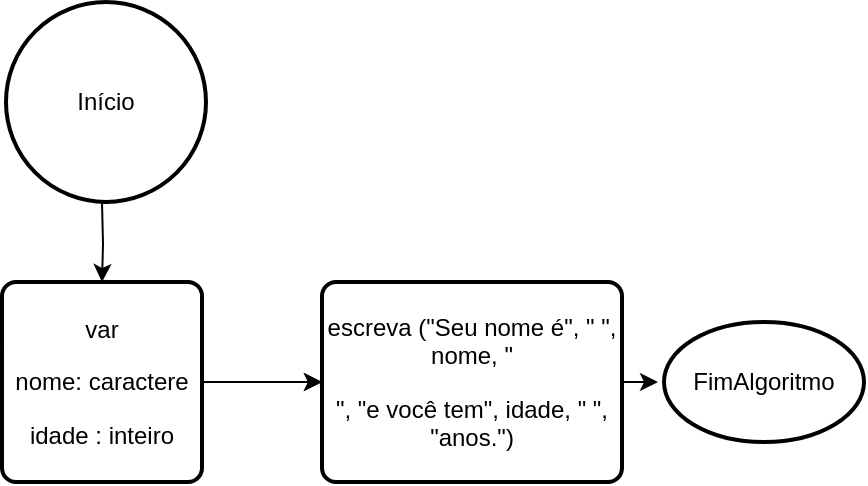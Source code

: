 <mxfile version="21.0.2" type="github">
  <diagram name="Page-1" id="DgW6Wv5wmXis6IikO1kk">
    <mxGraphModel dx="1290" dy="573" grid="1" gridSize="10" guides="1" tooltips="1" connect="1" arrows="1" fold="1" page="1" pageScale="1" pageWidth="850" pageHeight="1100" math="0" shadow="0">
      <root>
        <mxCell id="0" />
        <mxCell id="1" parent="0" />
        <mxCell id="_nZEtKebiJ_Cd3WZfdzX-1" style="edgeStyle=orthogonalEdgeStyle;rounded=0;orthogonalLoop=1;jettySize=auto;html=1;exitX=0.5;exitY=1;exitDx=0;exitDy=0;exitPerimeter=0;entryX=0.5;entryY=0;entryDx=0;entryDy=0;" edge="1" parent="1" target="_nZEtKebiJ_Cd3WZfdzX-3">
          <mxGeometry relative="1" as="geometry">
            <mxPoint x="210" y="150" as="sourcePoint" />
          </mxGeometry>
        </mxCell>
        <mxCell id="_nZEtKebiJ_Cd3WZfdzX-2" style="edgeStyle=orthogonalEdgeStyle;rounded=0;orthogonalLoop=1;jettySize=auto;html=1;exitX=1;exitY=0.5;exitDx=0;exitDy=0;" edge="1" parent="1" source="_nZEtKebiJ_Cd3WZfdzX-3" target="_nZEtKebiJ_Cd3WZfdzX-5">
          <mxGeometry relative="1" as="geometry" />
        </mxCell>
        <mxCell id="_nZEtKebiJ_Cd3WZfdzX-10" value="" style="edgeStyle=orthogonalEdgeStyle;rounded=0;orthogonalLoop=1;jettySize=auto;html=1;" edge="1" parent="1" source="_nZEtKebiJ_Cd3WZfdzX-3" target="_nZEtKebiJ_Cd3WZfdzX-5">
          <mxGeometry relative="1" as="geometry" />
        </mxCell>
        <mxCell id="_nZEtKebiJ_Cd3WZfdzX-3" value="&lt;p class=&quot;MsoNormal&quot;&gt;var&lt;/p&gt;&lt;p class=&quot;MsoNormal&quot;&gt;&lt;span style=&quot;background-color: initial;&quot;&gt;nome: caractere&lt;/span&gt;&lt;/p&gt;&lt;p class=&quot;MsoNormal&quot;&gt;&lt;span style=&quot;background-color: initial;&quot;&gt;idade : inteiro&lt;/span&gt;&lt;/p&gt;" style="rounded=1;whiteSpace=wrap;html=1;absoluteArcSize=1;arcSize=14;strokeWidth=2;" vertex="1" parent="1">
          <mxGeometry x="160" y="190" width="100" height="100" as="geometry" />
        </mxCell>
        <mxCell id="_nZEtKebiJ_Cd3WZfdzX-4" style="edgeStyle=orthogonalEdgeStyle;rounded=0;orthogonalLoop=1;jettySize=auto;html=1;" edge="1" parent="1">
          <mxGeometry relative="1" as="geometry">
            <mxPoint x="488" y="240" as="targetPoint" />
            <mxPoint x="470" y="240" as="sourcePoint" />
          </mxGeometry>
        </mxCell>
        <mxCell id="_nZEtKebiJ_Cd3WZfdzX-5" value="&lt;p class=&quot;MsoNormal&quot;&gt;&lt;span style=&quot;background-color: initial;&quot;&gt;escreva (&quot;Seu nome é&quot;, &quot; &quot;, nome, &quot;&lt;/span&gt;&lt;br&gt;&lt;/p&gt;&lt;p class=&quot;MsoNormal&quot;&gt;&quot;, &quot;e você tem&quot;, idade, &quot; &quot;, &quot;anos.&quot;)&lt;/p&gt;" style="rounded=1;whiteSpace=wrap;html=1;absoluteArcSize=1;arcSize=14;strokeWidth=2;" vertex="1" parent="1">
          <mxGeometry x="320" y="190" width="150" height="100" as="geometry" />
        </mxCell>
        <mxCell id="_nZEtKebiJ_Cd3WZfdzX-6" value="Início" style="strokeWidth=2;html=1;shape=mxgraph.flowchart.start_2;whiteSpace=wrap;" vertex="1" parent="1">
          <mxGeometry x="162" y="50" width="100" height="100" as="geometry" />
        </mxCell>
        <mxCell id="_nZEtKebiJ_Cd3WZfdzX-7" value="FimAlgoritmo" style="strokeWidth=2;html=1;shape=mxgraph.flowchart.start_1;whiteSpace=wrap;" vertex="1" parent="1">
          <mxGeometry x="491" y="210" width="100" height="60" as="geometry" />
        </mxCell>
      </root>
    </mxGraphModel>
  </diagram>
</mxfile>
